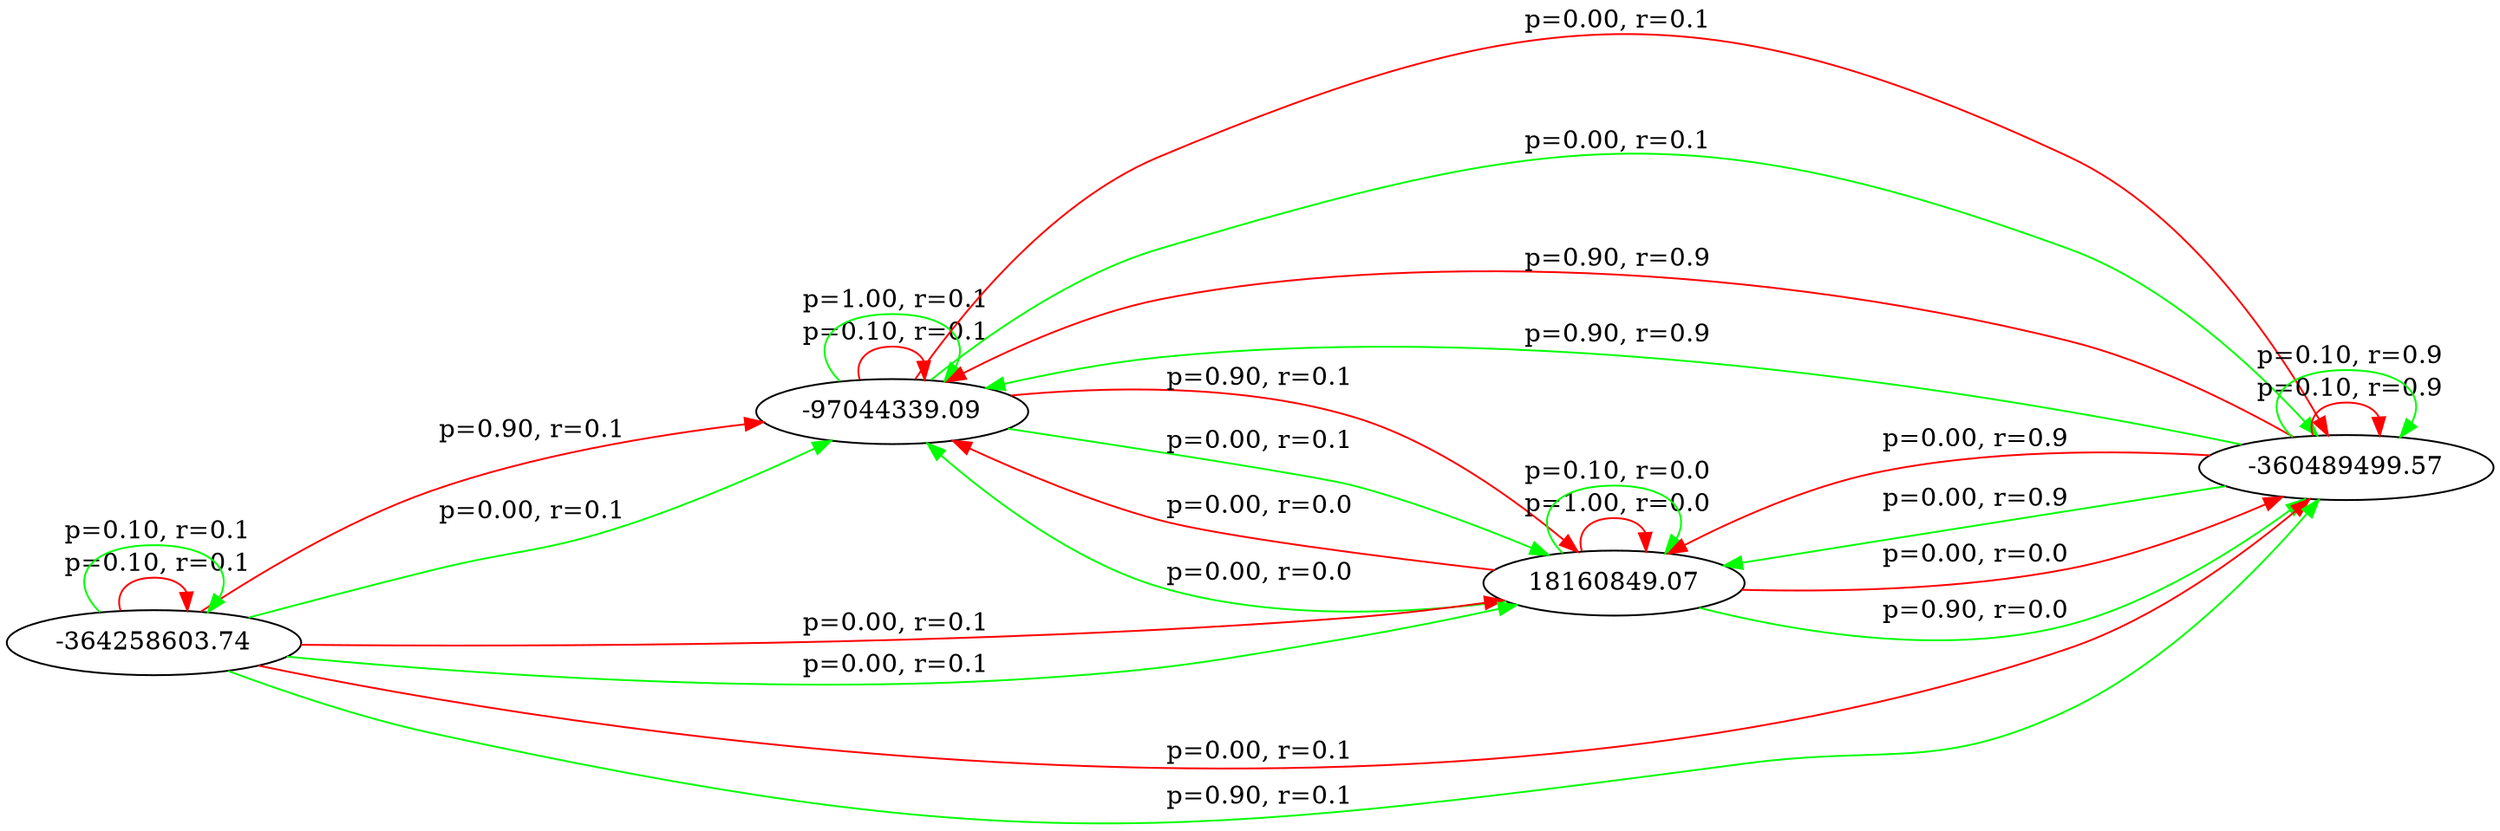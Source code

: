 digraph MDP {
ranksep=2; rankdir=LR; 
s0 -> s0 [label = " p=0.10, r=0.1", color=red];
s0 -> s1 [label = " p=0.90, r=0.1", color=red];
s0 -> s2 [label = " p=0.00, r=0.1", color=red];
s0 -> s0 [label = " p=1.00, r=0.1", color=green];
s0 -> s1 [label = " p=0.00, r=0.1", color=green];
s0 -> s2 [label = " p=0.00, r=0.1", color=green];
s1 -> s0 [label = " p=0.00, r=0.0", color=red];
s1 -> s1 [label = " p=1.00, r=0.0", color=red];
s1 -> s2 [label = " p=0.00, r=0.0", color=red];
s1 -> s0 [label = " p=0.00, r=0.0", color=green];
s1 -> s1 [label = " p=0.10, r=0.0", color=green];
s1 -> s2 [label = " p=0.90, r=0.0", color=green];
s2 -> s0 [label = " p=0.90, r=0.9", color=red];
s2 -> s1 [label = " p=0.00, r=0.9", color=red];
s2 -> s2 [label = " p=0.10, r=0.9", color=red];
s2 -> s0 [label = " p=0.90, r=0.9", color=green];
s2 -> s1 [label = " p=0.00, r=0.9", color=green];
s2 -> s2 [label = " p=0.10, r=0.9", color=green];
s3 -> s0 [label = " p=0.90, r=0.1", color=red];
s3 -> s1 [label = " p=0.00, r=0.1", color=red];
s3 -> s2 [label = " p=0.00, r=0.1", color=red];
s3 -> s3 [label = " p=0.10, r=0.1", color=red];
s3 -> s0 [label = " p=0.00, r=0.1", color=green];
s3 -> s1 [label = " p=0.00, r=0.1", color=green];
s3 -> s2 [label = " p=0.90, r=0.1", color=green];
s3 -> s3 [label = " p=0.10, r=0.1", color=green];
s0 [label = "-97044339.09"];
s1 [label = "18160849.07"];
s2 [label = "-360489499.57"];
s3 [label = "-364258603.74"];
}
